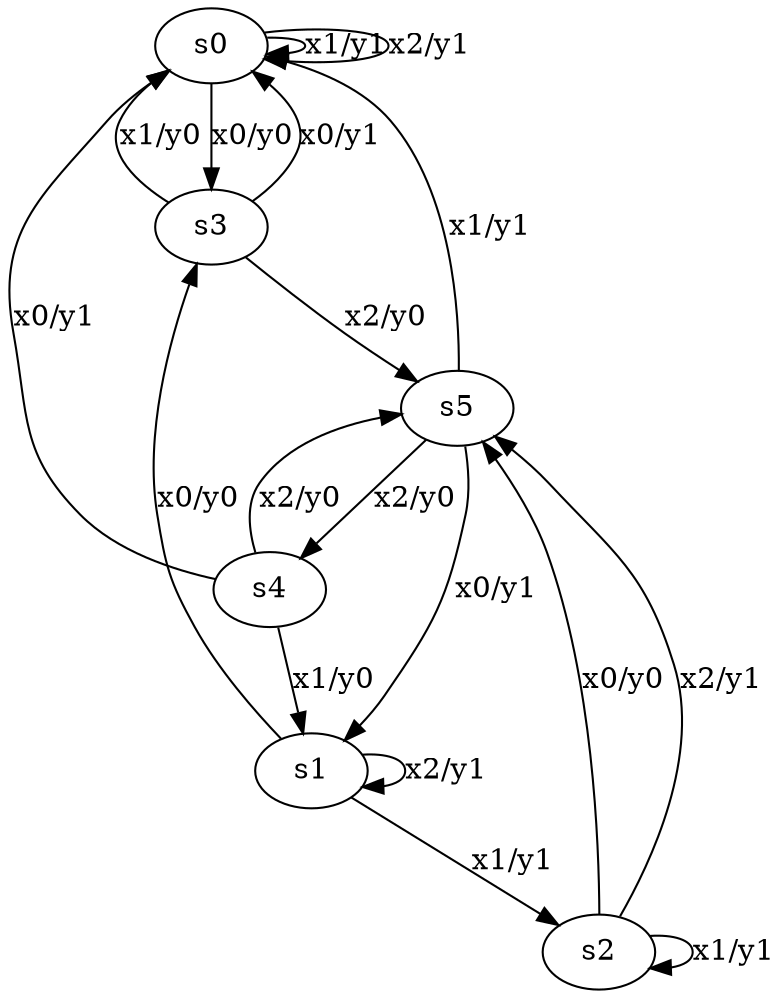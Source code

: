 digraph {
  "s0" -> "s3" [ label = "x0/y0" ];
  "s1" -> "s3" [ label = "x0/y0" ];
  "s2" -> "s5" [ label = "x0/y0" ];
  "s3" -> "s0" [ label = "x0/y1" ];
  "s4" -> "s0" [ label = "x0/y1" ];
  "s5" -> "s1" [ label = "x0/y1" ];
  "s0" -> "s0" [ label = "x1/y1" ];
  "s1" -> "s2" [ label = "x1/y1" ];
  "s2" -> "s2" [ label = "x1/y1" ];
  "s3" -> "s0" [ label = "x1/y0" ];
  "s4" -> "s1" [ label = "x1/y0" ];
  "s5" -> "s0" [ label = "x1/y1" ];
  "s0" -> "s0" [ label = "x2/y1" ];
  "s1" -> "s1" [ label = "x2/y1" ];
  "s2" -> "s5" [ label = "x2/y1" ];
  "s3" -> "s5" [ label = "x2/y0" ];
  "s4" -> "s5" [ label = "x2/y0" ];
  "s5" -> "s4" [ label = "x2/y0" ];
}
